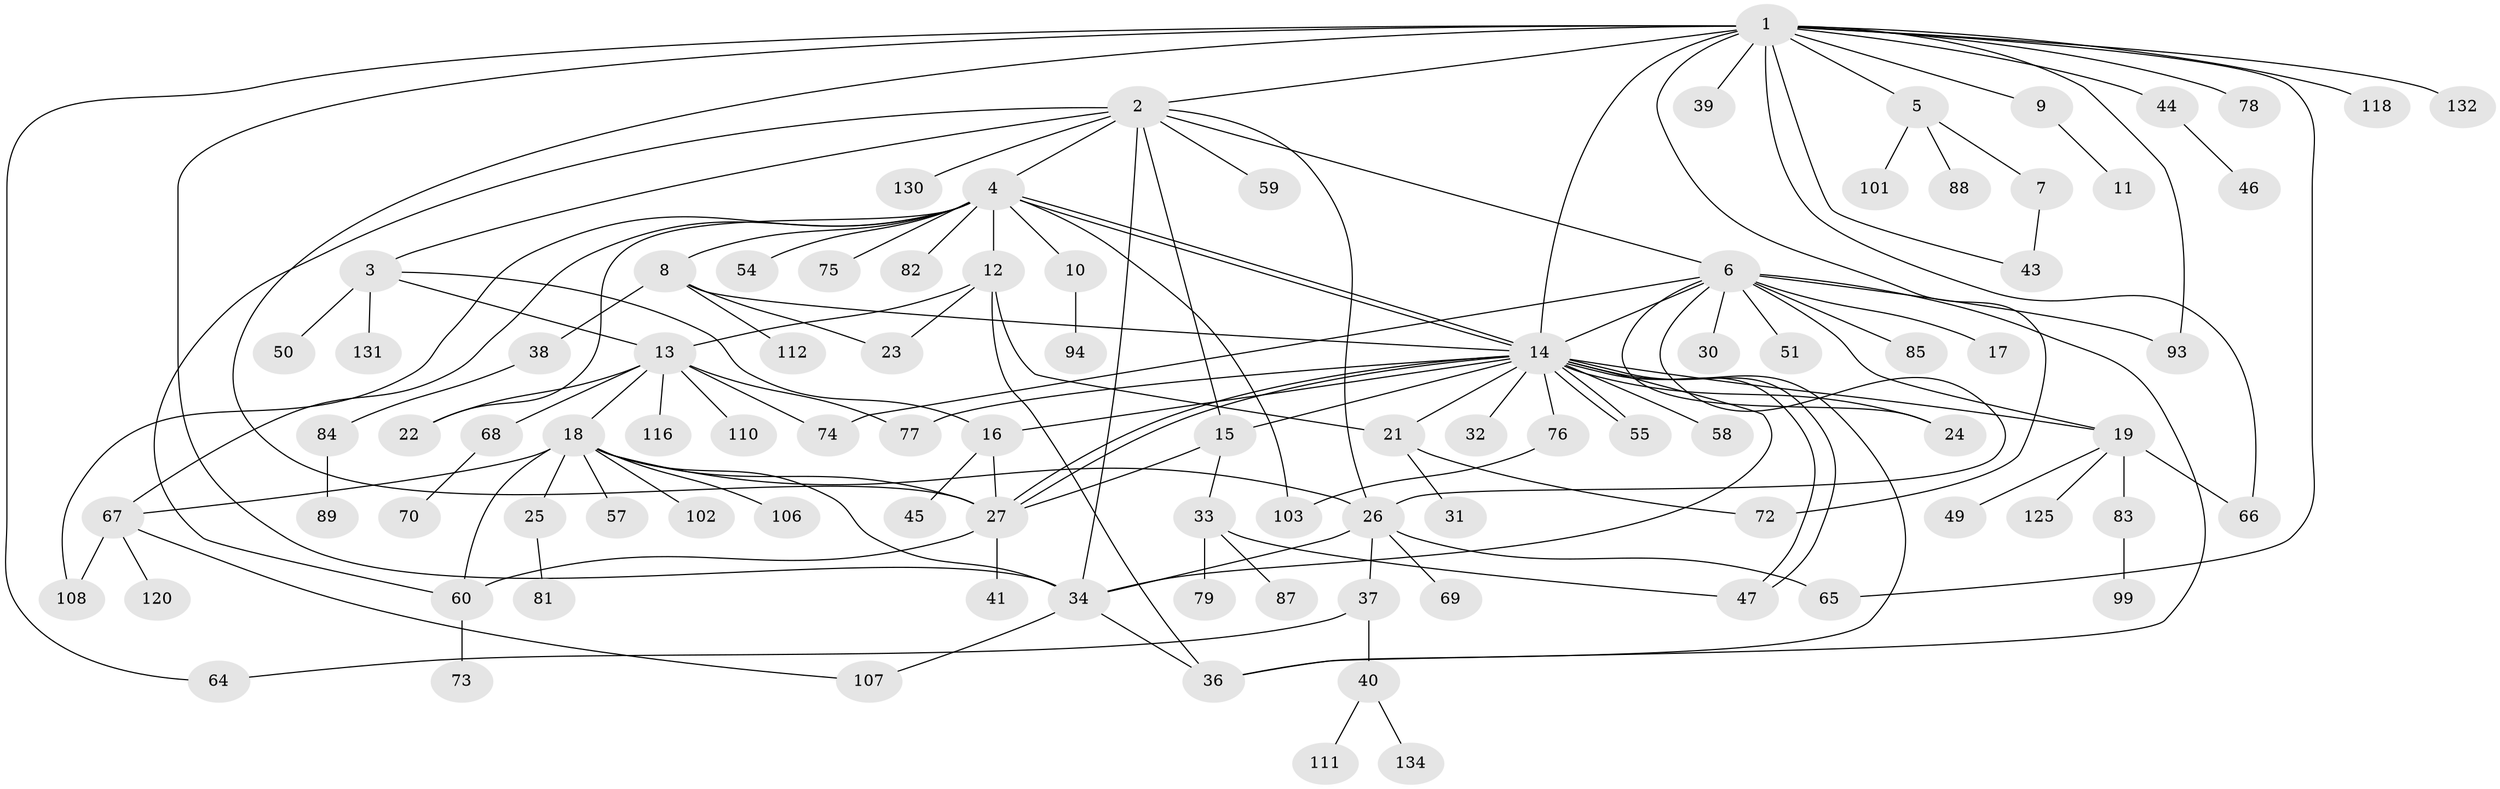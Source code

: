 // original degree distribution, {19: 0.007407407407407408, 12: 0.014814814814814815, 5: 0.05925925925925926, 14: 0.007407407407407408, 4: 0.037037037037037035, 2: 0.2814814814814815, 1: 0.43703703703703706, 9: 0.007407407407407408, 27: 0.007407407407407408, 11: 0.007407407407407408, 3: 0.1037037037037037, 6: 0.014814814814814815, 7: 0.007407407407407408, 8: 0.007407407407407408}
// Generated by graph-tools (version 1.1) at 2025/18/03/04/25 18:18:26]
// undirected, 94 vertices, 136 edges
graph export_dot {
graph [start="1"]
  node [color=gray90,style=filled];
  1;
  2 [super="+35"];
  3;
  4;
  5;
  6;
  7;
  8;
  9;
  10;
  11;
  12;
  13;
  14 [super="+86+29+127+100+62+42+48+56"];
  15 [super="+61"];
  16;
  17;
  18;
  19 [super="+20"];
  21 [super="+91+119+28"];
  22;
  23;
  24;
  25;
  26 [super="+105+53"];
  27 [super="+52"];
  30;
  31;
  32;
  33 [super="+63"];
  34 [super="+90+71"];
  36;
  37 [super="+98"];
  38 [super="+95+97"];
  39;
  40;
  41;
  43;
  44;
  45;
  46;
  47;
  49 [super="+80"];
  50;
  51;
  54 [super="+104"];
  55 [super="+128"];
  57;
  58;
  59;
  60;
  64;
  65 [super="+123"];
  66;
  67;
  68;
  69;
  70;
  72;
  73;
  74 [super="+92"];
  75;
  76;
  77;
  78;
  79 [super="+114"];
  81;
  82 [super="+96"];
  83;
  84;
  85;
  87;
  88;
  89;
  93;
  94;
  99;
  101;
  102;
  103 [super="+113"];
  106;
  107 [super="+115"];
  108;
  110;
  111;
  112;
  116;
  118;
  120;
  125;
  130;
  131;
  132;
  134;
  1 -- 2;
  1 -- 5;
  1 -- 9;
  1 -- 14 [weight=2];
  1 -- 27;
  1 -- 34 [weight=2];
  1 -- 39;
  1 -- 43;
  1 -- 44;
  1 -- 64;
  1 -- 66;
  1 -- 72;
  1 -- 78;
  1 -- 93;
  1 -- 118;
  1 -- 132;
  1 -- 65;
  2 -- 3;
  2 -- 4;
  2 -- 6;
  2 -- 15;
  2 -- 26;
  2 -- 34 [weight=2];
  2 -- 59;
  2 -- 60;
  2 -- 130;
  3 -- 13;
  3 -- 16;
  3 -- 50;
  3 -- 131;
  4 -- 8;
  4 -- 10;
  4 -- 12;
  4 -- 14 [weight=2];
  4 -- 14;
  4 -- 22;
  4 -- 54;
  4 -- 67;
  4 -- 75;
  4 -- 82;
  4 -- 103;
  4 -- 108;
  5 -- 7;
  5 -- 88;
  5 -- 101;
  6 -- 14;
  6 -- 17;
  6 -- 19;
  6 -- 24;
  6 -- 26;
  6 -- 30;
  6 -- 36;
  6 -- 51;
  6 -- 74;
  6 -- 85;
  6 -- 93;
  7 -- 43;
  8 -- 14;
  8 -- 23;
  8 -- 38;
  8 -- 112;
  9 -- 11;
  10 -- 94;
  12 -- 13;
  12 -- 23;
  12 -- 36;
  12 -- 21;
  13 -- 18;
  13 -- 22;
  13 -- 68;
  13 -- 74;
  13 -- 77;
  13 -- 110;
  13 -- 116;
  14 -- 15;
  14 -- 16;
  14 -- 21 [weight=2];
  14 -- 27;
  14 -- 27;
  14 -- 32;
  14 -- 36;
  14 -- 47;
  14 -- 47;
  14 -- 55;
  14 -- 55;
  14 -- 76;
  14 -- 77;
  14 -- 34;
  14 -- 19;
  14 -- 58;
  14 -- 24;
  15 -- 33;
  15 -- 27;
  16 -- 27;
  16 -- 45;
  18 -- 25;
  18 -- 26 [weight=2];
  18 -- 27;
  18 -- 57;
  18 -- 60;
  18 -- 67;
  18 -- 102;
  18 -- 106;
  18 -- 34;
  19 -- 83 [weight=2];
  19 -- 49;
  19 -- 66;
  19 -- 125;
  21 -- 31;
  21 -- 72;
  25 -- 81;
  26 -- 37;
  26 -- 69;
  26 -- 65;
  26 -- 34;
  27 -- 41;
  27 -- 60;
  33 -- 87;
  33 -- 79;
  33 -- 47;
  34 -- 107;
  34 -- 36;
  37 -- 40;
  37 -- 64;
  38 -- 84;
  40 -- 111;
  40 -- 134;
  44 -- 46;
  60 -- 73;
  67 -- 107;
  67 -- 108;
  67 -- 120;
  68 -- 70;
  76 -- 103;
  83 -- 99;
  84 -- 89;
}
